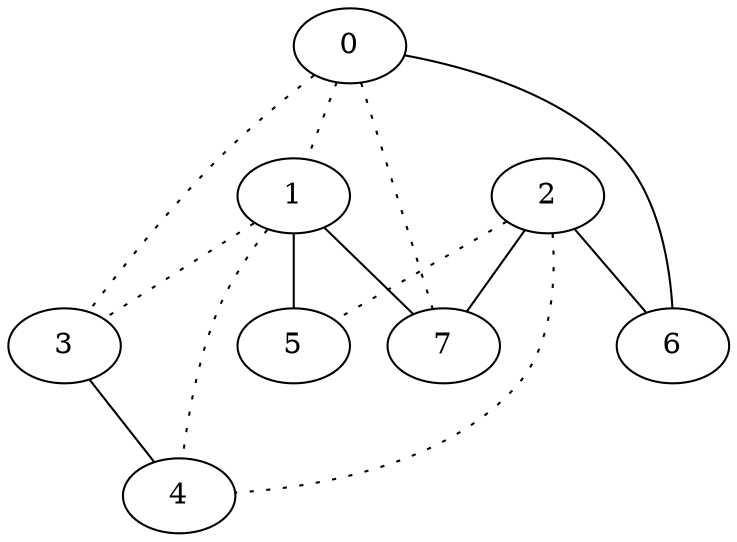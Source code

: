 graph {
a0[label=0];
a1[label=1];
a2[label=2];
a3[label=3];
a4[label=4];
a5[label=5];
a6[label=6];
a7[label=7];
a0 -- a1 [style=dotted];
a0 -- a3 [style=dotted];
a0 -- a6;
a0 -- a7 [style=dotted];
a1 -- a3 [style=dotted];
a1 -- a4 [style=dotted];
a1 -- a5;
a1 -- a7;
a2 -- a4 [style=dotted];
a2 -- a5 [style=dotted];
a2 -- a6;
a2 -- a7;
a3 -- a4;
}
